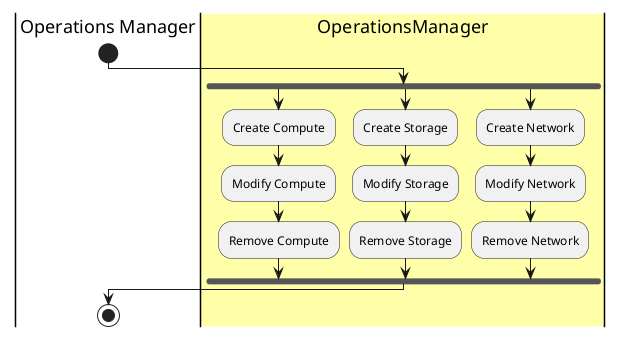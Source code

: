 @startuml
|Operations Manager|
start
|#ffffaa|OperationsManager|
fork
:Create Compute;
:Modify Compute;
:Remove Compute;
fork again
:Create Storage;
:Modify Storage;
:Remove Storage;
fork again
:Create Network;
:Modify Network;
:Remove Network;
end fork
|Operations Manager|
stop
@enduml

